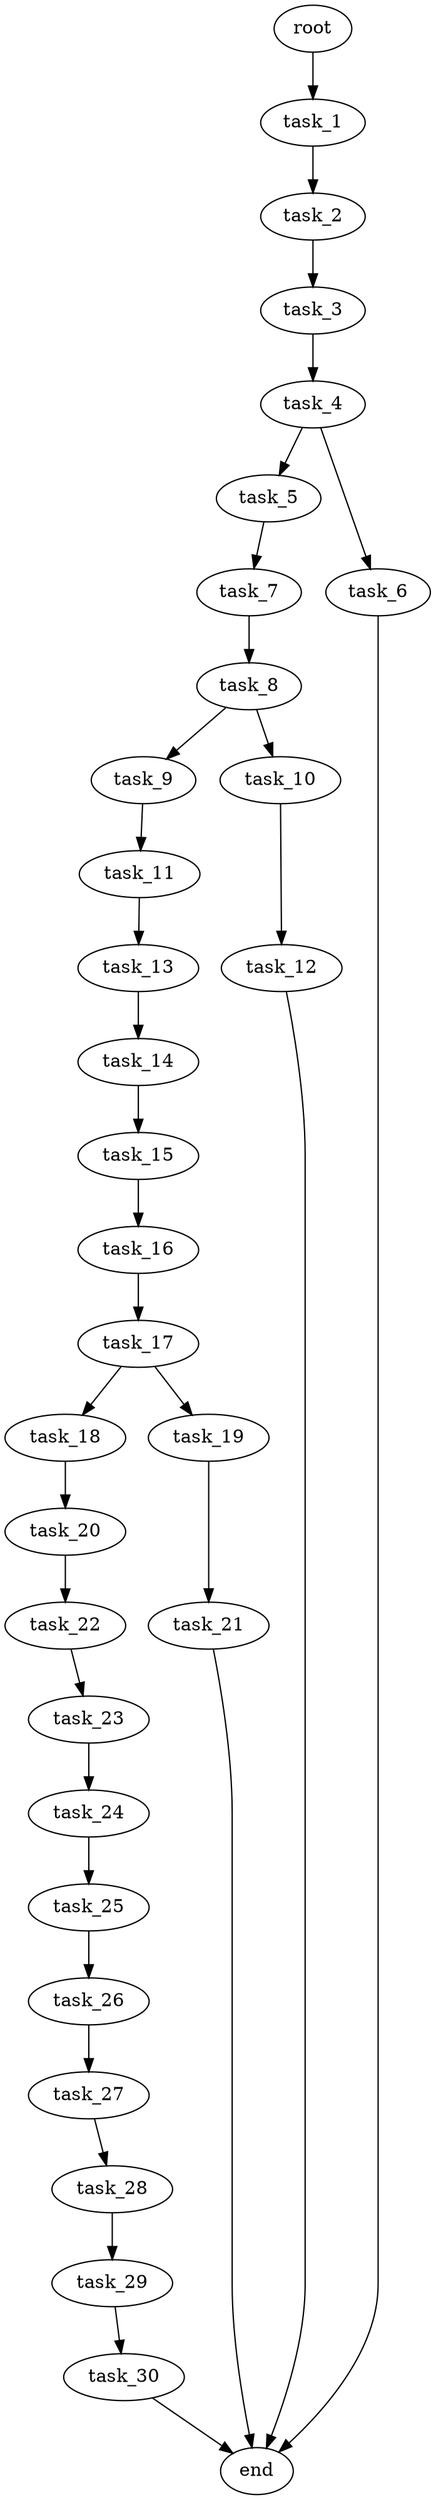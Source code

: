digraph G {
  root [size="0.000000e+00"];
  task_1 [size="1.097382e+10"];
  task_2 [size="6.274833e+10"];
  task_3 [size="7.921002e+10"];
  task_4 [size="4.222178e+10"];
  task_5 [size="6.362135e+09"];
  task_6 [size="3.816811e+10"];
  task_7 [size="9.961218e+10"];
  task_8 [size="5.291614e+10"];
  task_9 [size="9.710813e+10"];
  task_10 [size="8.607936e+10"];
  task_11 [size="1.157987e+09"];
  task_12 [size="7.207497e+10"];
  task_13 [size="6.817422e+10"];
  task_14 [size="5.370166e+10"];
  task_15 [size="2.668985e+10"];
  task_16 [size="6.409977e+10"];
  task_17 [size="1.116410e+10"];
  task_18 [size="4.348218e+10"];
  task_19 [size="4.537783e+10"];
  task_20 [size="9.538205e+10"];
  task_21 [size="8.758654e+10"];
  task_22 [size="2.634627e+10"];
  task_23 [size="5.006361e+10"];
  task_24 [size="1.787340e+10"];
  task_25 [size="9.126366e+10"];
  task_26 [size="8.705315e+10"];
  task_27 [size="2.985149e+10"];
  task_28 [size="6.389856e+10"];
  task_29 [size="6.090093e+10"];
  task_30 [size="1.529240e+10"];
  end [size="0.000000e+00"];

  root -> task_1 [size="1.000000e-12"];
  task_1 -> task_2 [size="6.274833e+08"];
  task_2 -> task_3 [size="7.921002e+08"];
  task_3 -> task_4 [size="4.222178e+08"];
  task_4 -> task_5 [size="6.362135e+07"];
  task_4 -> task_6 [size="3.816811e+08"];
  task_5 -> task_7 [size="9.961218e+08"];
  task_6 -> end [size="1.000000e-12"];
  task_7 -> task_8 [size="5.291614e+08"];
  task_8 -> task_9 [size="9.710813e+08"];
  task_8 -> task_10 [size="8.607936e+08"];
  task_9 -> task_11 [size="1.157987e+07"];
  task_10 -> task_12 [size="7.207497e+08"];
  task_11 -> task_13 [size="6.817422e+08"];
  task_12 -> end [size="1.000000e-12"];
  task_13 -> task_14 [size="5.370166e+08"];
  task_14 -> task_15 [size="2.668985e+08"];
  task_15 -> task_16 [size="6.409977e+08"];
  task_16 -> task_17 [size="1.116410e+08"];
  task_17 -> task_18 [size="4.348218e+08"];
  task_17 -> task_19 [size="4.537783e+08"];
  task_18 -> task_20 [size="9.538205e+08"];
  task_19 -> task_21 [size="8.758654e+08"];
  task_20 -> task_22 [size="2.634627e+08"];
  task_21 -> end [size="1.000000e-12"];
  task_22 -> task_23 [size="5.006361e+08"];
  task_23 -> task_24 [size="1.787340e+08"];
  task_24 -> task_25 [size="9.126366e+08"];
  task_25 -> task_26 [size="8.705315e+08"];
  task_26 -> task_27 [size="2.985149e+08"];
  task_27 -> task_28 [size="6.389856e+08"];
  task_28 -> task_29 [size="6.090093e+08"];
  task_29 -> task_30 [size="1.529240e+08"];
  task_30 -> end [size="1.000000e-12"];
}
